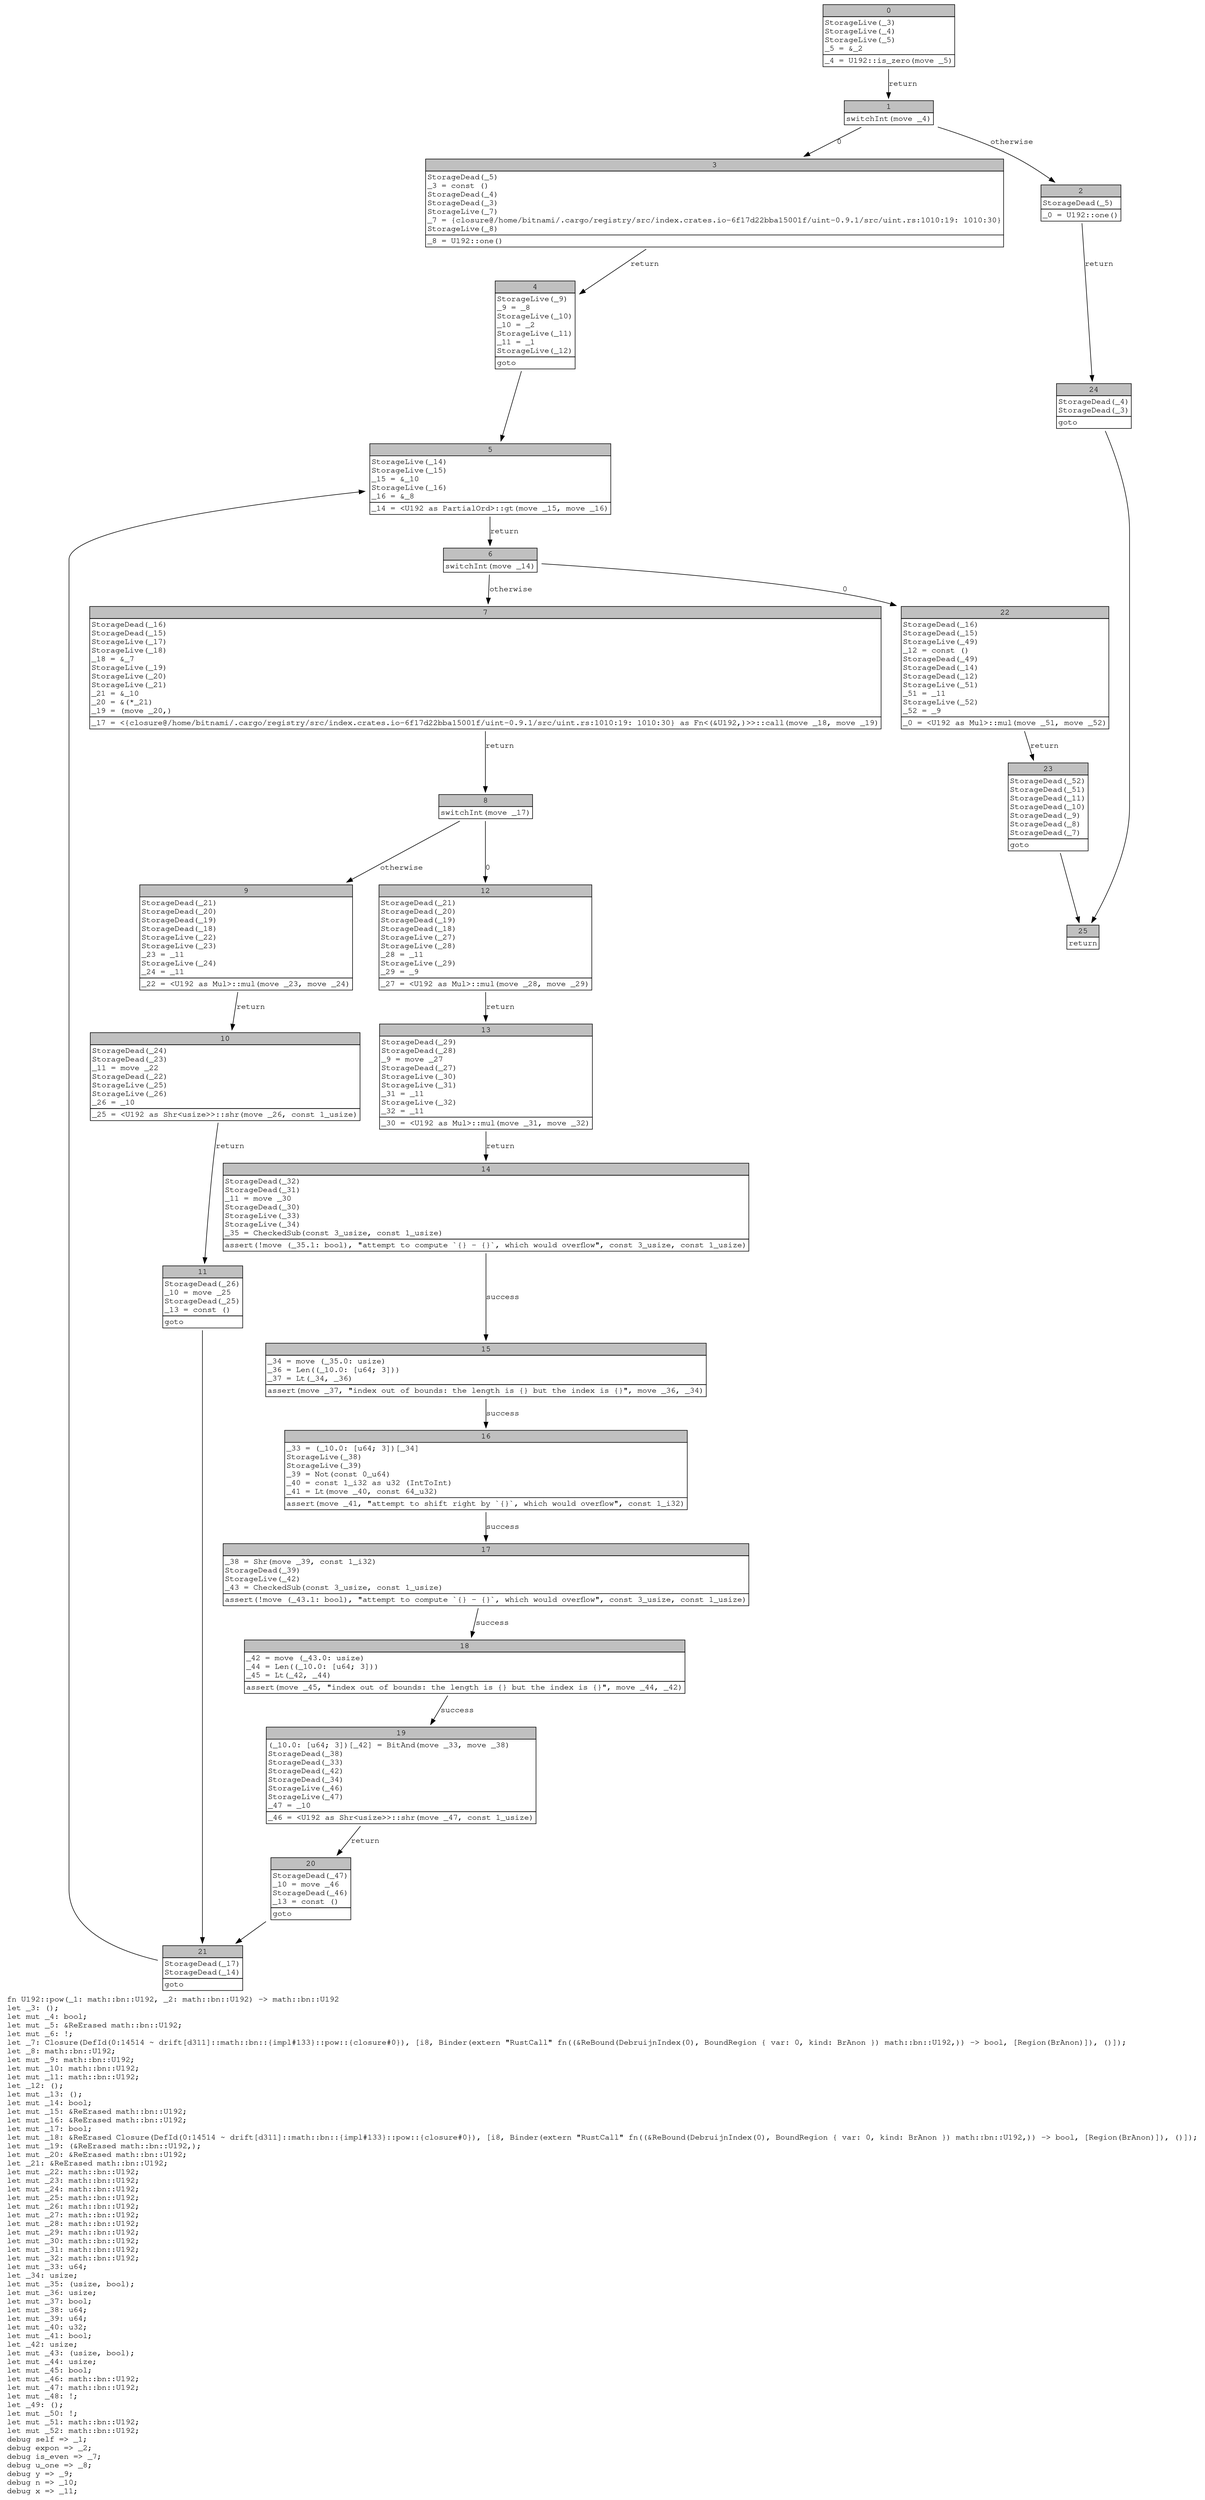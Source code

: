 digraph Mir_0_14513 {
    graph [fontname="Courier, monospace"];
    node [fontname="Courier, monospace"];
    edge [fontname="Courier, monospace"];
    label=<fn U192::pow(_1: math::bn::U192, _2: math::bn::U192) -&gt; math::bn::U192<br align="left"/>let _3: ();<br align="left"/>let mut _4: bool;<br align="left"/>let mut _5: &amp;ReErased math::bn::U192;<br align="left"/>let mut _6: !;<br align="left"/>let _7: Closure(DefId(0:14514 ~ drift[d311]::math::bn::{impl#133}::pow::{closure#0}), [i8, Binder(extern &quot;RustCall&quot; fn((&amp;ReBound(DebruijnIndex(0), BoundRegion { var: 0, kind: BrAnon }) math::bn::U192,)) -&gt; bool, [Region(BrAnon)]), ()]);<br align="left"/>let _8: math::bn::U192;<br align="left"/>let mut _9: math::bn::U192;<br align="left"/>let mut _10: math::bn::U192;<br align="left"/>let mut _11: math::bn::U192;<br align="left"/>let _12: ();<br align="left"/>let mut _13: ();<br align="left"/>let mut _14: bool;<br align="left"/>let mut _15: &amp;ReErased math::bn::U192;<br align="left"/>let mut _16: &amp;ReErased math::bn::U192;<br align="left"/>let mut _17: bool;<br align="left"/>let mut _18: &amp;ReErased Closure(DefId(0:14514 ~ drift[d311]::math::bn::{impl#133}::pow::{closure#0}), [i8, Binder(extern &quot;RustCall&quot; fn((&amp;ReBound(DebruijnIndex(0), BoundRegion { var: 0, kind: BrAnon }) math::bn::U192,)) -&gt; bool, [Region(BrAnon)]), ()]);<br align="left"/>let mut _19: (&amp;ReErased math::bn::U192,);<br align="left"/>let mut _20: &amp;ReErased math::bn::U192;<br align="left"/>let _21: &amp;ReErased math::bn::U192;<br align="left"/>let mut _22: math::bn::U192;<br align="left"/>let mut _23: math::bn::U192;<br align="left"/>let mut _24: math::bn::U192;<br align="left"/>let mut _25: math::bn::U192;<br align="left"/>let mut _26: math::bn::U192;<br align="left"/>let mut _27: math::bn::U192;<br align="left"/>let mut _28: math::bn::U192;<br align="left"/>let mut _29: math::bn::U192;<br align="left"/>let mut _30: math::bn::U192;<br align="left"/>let mut _31: math::bn::U192;<br align="left"/>let mut _32: math::bn::U192;<br align="left"/>let mut _33: u64;<br align="left"/>let _34: usize;<br align="left"/>let mut _35: (usize, bool);<br align="left"/>let mut _36: usize;<br align="left"/>let mut _37: bool;<br align="left"/>let mut _38: u64;<br align="left"/>let mut _39: u64;<br align="left"/>let mut _40: u32;<br align="left"/>let mut _41: bool;<br align="left"/>let _42: usize;<br align="left"/>let mut _43: (usize, bool);<br align="left"/>let mut _44: usize;<br align="left"/>let mut _45: bool;<br align="left"/>let mut _46: math::bn::U192;<br align="left"/>let mut _47: math::bn::U192;<br align="left"/>let mut _48: !;<br align="left"/>let _49: ();<br align="left"/>let mut _50: !;<br align="left"/>let mut _51: math::bn::U192;<br align="left"/>let mut _52: math::bn::U192;<br align="left"/>debug self =&gt; _1;<br align="left"/>debug expon =&gt; _2;<br align="left"/>debug is_even =&gt; _7;<br align="left"/>debug u_one =&gt; _8;<br align="left"/>debug y =&gt; _9;<br align="left"/>debug n =&gt; _10;<br align="left"/>debug x =&gt; _11;<br align="left"/>>;
    bb0__0_14513 [shape="none", label=<<table border="0" cellborder="1" cellspacing="0"><tr><td bgcolor="gray" align="center" colspan="1">0</td></tr><tr><td align="left" balign="left">StorageLive(_3)<br/>StorageLive(_4)<br/>StorageLive(_5)<br/>_5 = &amp;_2<br/></td></tr><tr><td align="left">_4 = U192::is_zero(move _5)</td></tr></table>>];
    bb1__0_14513 [shape="none", label=<<table border="0" cellborder="1" cellspacing="0"><tr><td bgcolor="gray" align="center" colspan="1">1</td></tr><tr><td align="left">switchInt(move _4)</td></tr></table>>];
    bb2__0_14513 [shape="none", label=<<table border="0" cellborder="1" cellspacing="0"><tr><td bgcolor="gray" align="center" colspan="1">2</td></tr><tr><td align="left" balign="left">StorageDead(_5)<br/></td></tr><tr><td align="left">_0 = U192::one()</td></tr></table>>];
    bb3__0_14513 [shape="none", label=<<table border="0" cellborder="1" cellspacing="0"><tr><td bgcolor="gray" align="center" colspan="1">3</td></tr><tr><td align="left" balign="left">StorageDead(_5)<br/>_3 = const ()<br/>StorageDead(_4)<br/>StorageDead(_3)<br/>StorageLive(_7)<br/>_7 = {closure@/home/bitnami/.cargo/registry/src/index.crates.io-6f17d22bba15001f/uint-0.9.1/src/uint.rs:1010:19: 1010:30}<br/>StorageLive(_8)<br/></td></tr><tr><td align="left">_8 = U192::one()</td></tr></table>>];
    bb4__0_14513 [shape="none", label=<<table border="0" cellborder="1" cellspacing="0"><tr><td bgcolor="gray" align="center" colspan="1">4</td></tr><tr><td align="left" balign="left">StorageLive(_9)<br/>_9 = _8<br/>StorageLive(_10)<br/>_10 = _2<br/>StorageLive(_11)<br/>_11 = _1<br/>StorageLive(_12)<br/></td></tr><tr><td align="left">goto</td></tr></table>>];
    bb5__0_14513 [shape="none", label=<<table border="0" cellborder="1" cellspacing="0"><tr><td bgcolor="gray" align="center" colspan="1">5</td></tr><tr><td align="left" balign="left">StorageLive(_14)<br/>StorageLive(_15)<br/>_15 = &amp;_10<br/>StorageLive(_16)<br/>_16 = &amp;_8<br/></td></tr><tr><td align="left">_14 = &lt;U192 as PartialOrd&gt;::gt(move _15, move _16)</td></tr></table>>];
    bb6__0_14513 [shape="none", label=<<table border="0" cellborder="1" cellspacing="0"><tr><td bgcolor="gray" align="center" colspan="1">6</td></tr><tr><td align="left">switchInt(move _14)</td></tr></table>>];
    bb7__0_14513 [shape="none", label=<<table border="0" cellborder="1" cellspacing="0"><tr><td bgcolor="gray" align="center" colspan="1">7</td></tr><tr><td align="left" balign="left">StorageDead(_16)<br/>StorageDead(_15)<br/>StorageLive(_17)<br/>StorageLive(_18)<br/>_18 = &amp;_7<br/>StorageLive(_19)<br/>StorageLive(_20)<br/>StorageLive(_21)<br/>_21 = &amp;_10<br/>_20 = &amp;(*_21)<br/>_19 = (move _20,)<br/></td></tr><tr><td align="left">_17 = &lt;{closure@/home/bitnami/.cargo/registry/src/index.crates.io-6f17d22bba15001f/uint-0.9.1/src/uint.rs:1010:19: 1010:30} as Fn&lt;(&amp;U192,)&gt;&gt;::call(move _18, move _19)</td></tr></table>>];
    bb8__0_14513 [shape="none", label=<<table border="0" cellborder="1" cellspacing="0"><tr><td bgcolor="gray" align="center" colspan="1">8</td></tr><tr><td align="left">switchInt(move _17)</td></tr></table>>];
    bb9__0_14513 [shape="none", label=<<table border="0" cellborder="1" cellspacing="0"><tr><td bgcolor="gray" align="center" colspan="1">9</td></tr><tr><td align="left" balign="left">StorageDead(_21)<br/>StorageDead(_20)<br/>StorageDead(_19)<br/>StorageDead(_18)<br/>StorageLive(_22)<br/>StorageLive(_23)<br/>_23 = _11<br/>StorageLive(_24)<br/>_24 = _11<br/></td></tr><tr><td align="left">_22 = &lt;U192 as Mul&gt;::mul(move _23, move _24)</td></tr></table>>];
    bb10__0_14513 [shape="none", label=<<table border="0" cellborder="1" cellspacing="0"><tr><td bgcolor="gray" align="center" colspan="1">10</td></tr><tr><td align="left" balign="left">StorageDead(_24)<br/>StorageDead(_23)<br/>_11 = move _22<br/>StorageDead(_22)<br/>StorageLive(_25)<br/>StorageLive(_26)<br/>_26 = _10<br/></td></tr><tr><td align="left">_25 = &lt;U192 as Shr&lt;usize&gt;&gt;::shr(move _26, const 1_usize)</td></tr></table>>];
    bb11__0_14513 [shape="none", label=<<table border="0" cellborder="1" cellspacing="0"><tr><td bgcolor="gray" align="center" colspan="1">11</td></tr><tr><td align="left" balign="left">StorageDead(_26)<br/>_10 = move _25<br/>StorageDead(_25)<br/>_13 = const ()<br/></td></tr><tr><td align="left">goto</td></tr></table>>];
    bb12__0_14513 [shape="none", label=<<table border="0" cellborder="1" cellspacing="0"><tr><td bgcolor="gray" align="center" colspan="1">12</td></tr><tr><td align="left" balign="left">StorageDead(_21)<br/>StorageDead(_20)<br/>StorageDead(_19)<br/>StorageDead(_18)<br/>StorageLive(_27)<br/>StorageLive(_28)<br/>_28 = _11<br/>StorageLive(_29)<br/>_29 = _9<br/></td></tr><tr><td align="left">_27 = &lt;U192 as Mul&gt;::mul(move _28, move _29)</td></tr></table>>];
    bb13__0_14513 [shape="none", label=<<table border="0" cellborder="1" cellspacing="0"><tr><td bgcolor="gray" align="center" colspan="1">13</td></tr><tr><td align="left" balign="left">StorageDead(_29)<br/>StorageDead(_28)<br/>_9 = move _27<br/>StorageDead(_27)<br/>StorageLive(_30)<br/>StorageLive(_31)<br/>_31 = _11<br/>StorageLive(_32)<br/>_32 = _11<br/></td></tr><tr><td align="left">_30 = &lt;U192 as Mul&gt;::mul(move _31, move _32)</td></tr></table>>];
    bb14__0_14513 [shape="none", label=<<table border="0" cellborder="1" cellspacing="0"><tr><td bgcolor="gray" align="center" colspan="1">14</td></tr><tr><td align="left" balign="left">StorageDead(_32)<br/>StorageDead(_31)<br/>_11 = move _30<br/>StorageDead(_30)<br/>StorageLive(_33)<br/>StorageLive(_34)<br/>_35 = CheckedSub(const 3_usize, const 1_usize)<br/></td></tr><tr><td align="left">assert(!move (_35.1: bool), &quot;attempt to compute `{} - {}`, which would overflow&quot;, const 3_usize, const 1_usize)</td></tr></table>>];
    bb15__0_14513 [shape="none", label=<<table border="0" cellborder="1" cellspacing="0"><tr><td bgcolor="gray" align="center" colspan="1">15</td></tr><tr><td align="left" balign="left">_34 = move (_35.0: usize)<br/>_36 = Len((_10.0: [u64; 3]))<br/>_37 = Lt(_34, _36)<br/></td></tr><tr><td align="left">assert(move _37, &quot;index out of bounds: the length is {} but the index is {}&quot;, move _36, _34)</td></tr></table>>];
    bb16__0_14513 [shape="none", label=<<table border="0" cellborder="1" cellspacing="0"><tr><td bgcolor="gray" align="center" colspan="1">16</td></tr><tr><td align="left" balign="left">_33 = (_10.0: [u64; 3])[_34]<br/>StorageLive(_38)<br/>StorageLive(_39)<br/>_39 = Not(const 0_u64)<br/>_40 = const 1_i32 as u32 (IntToInt)<br/>_41 = Lt(move _40, const 64_u32)<br/></td></tr><tr><td align="left">assert(move _41, &quot;attempt to shift right by `{}`, which would overflow&quot;, const 1_i32)</td></tr></table>>];
    bb17__0_14513 [shape="none", label=<<table border="0" cellborder="1" cellspacing="0"><tr><td bgcolor="gray" align="center" colspan="1">17</td></tr><tr><td align="left" balign="left">_38 = Shr(move _39, const 1_i32)<br/>StorageDead(_39)<br/>StorageLive(_42)<br/>_43 = CheckedSub(const 3_usize, const 1_usize)<br/></td></tr><tr><td align="left">assert(!move (_43.1: bool), &quot;attempt to compute `{} - {}`, which would overflow&quot;, const 3_usize, const 1_usize)</td></tr></table>>];
    bb18__0_14513 [shape="none", label=<<table border="0" cellborder="1" cellspacing="0"><tr><td bgcolor="gray" align="center" colspan="1">18</td></tr><tr><td align="left" balign="left">_42 = move (_43.0: usize)<br/>_44 = Len((_10.0: [u64; 3]))<br/>_45 = Lt(_42, _44)<br/></td></tr><tr><td align="left">assert(move _45, &quot;index out of bounds: the length is {} but the index is {}&quot;, move _44, _42)</td></tr></table>>];
    bb19__0_14513 [shape="none", label=<<table border="0" cellborder="1" cellspacing="0"><tr><td bgcolor="gray" align="center" colspan="1">19</td></tr><tr><td align="left" balign="left">(_10.0: [u64; 3])[_42] = BitAnd(move _33, move _38)<br/>StorageDead(_38)<br/>StorageDead(_33)<br/>StorageDead(_42)<br/>StorageDead(_34)<br/>StorageLive(_46)<br/>StorageLive(_47)<br/>_47 = _10<br/></td></tr><tr><td align="left">_46 = &lt;U192 as Shr&lt;usize&gt;&gt;::shr(move _47, const 1_usize)</td></tr></table>>];
    bb20__0_14513 [shape="none", label=<<table border="0" cellborder="1" cellspacing="0"><tr><td bgcolor="gray" align="center" colspan="1">20</td></tr><tr><td align="left" balign="left">StorageDead(_47)<br/>_10 = move _46<br/>StorageDead(_46)<br/>_13 = const ()<br/></td></tr><tr><td align="left">goto</td></tr></table>>];
    bb21__0_14513 [shape="none", label=<<table border="0" cellborder="1" cellspacing="0"><tr><td bgcolor="gray" align="center" colspan="1">21</td></tr><tr><td align="left" balign="left">StorageDead(_17)<br/>StorageDead(_14)<br/></td></tr><tr><td align="left">goto</td></tr></table>>];
    bb22__0_14513 [shape="none", label=<<table border="0" cellborder="1" cellspacing="0"><tr><td bgcolor="gray" align="center" colspan="1">22</td></tr><tr><td align="left" balign="left">StorageDead(_16)<br/>StorageDead(_15)<br/>StorageLive(_49)<br/>_12 = const ()<br/>StorageDead(_49)<br/>StorageDead(_14)<br/>StorageDead(_12)<br/>StorageLive(_51)<br/>_51 = _11<br/>StorageLive(_52)<br/>_52 = _9<br/></td></tr><tr><td align="left">_0 = &lt;U192 as Mul&gt;::mul(move _51, move _52)</td></tr></table>>];
    bb23__0_14513 [shape="none", label=<<table border="0" cellborder="1" cellspacing="0"><tr><td bgcolor="gray" align="center" colspan="1">23</td></tr><tr><td align="left" balign="left">StorageDead(_52)<br/>StorageDead(_51)<br/>StorageDead(_11)<br/>StorageDead(_10)<br/>StorageDead(_9)<br/>StorageDead(_8)<br/>StorageDead(_7)<br/></td></tr><tr><td align="left">goto</td></tr></table>>];
    bb24__0_14513 [shape="none", label=<<table border="0" cellborder="1" cellspacing="0"><tr><td bgcolor="gray" align="center" colspan="1">24</td></tr><tr><td align="left" balign="left">StorageDead(_4)<br/>StorageDead(_3)<br/></td></tr><tr><td align="left">goto</td></tr></table>>];
    bb25__0_14513 [shape="none", label=<<table border="0" cellborder="1" cellspacing="0"><tr><td bgcolor="gray" align="center" colspan="1">25</td></tr><tr><td align="left">return</td></tr></table>>];
    bb0__0_14513 -> bb1__0_14513 [label="return"];
    bb1__0_14513 -> bb3__0_14513 [label="0"];
    bb1__0_14513 -> bb2__0_14513 [label="otherwise"];
    bb2__0_14513 -> bb24__0_14513 [label="return"];
    bb3__0_14513 -> bb4__0_14513 [label="return"];
    bb4__0_14513 -> bb5__0_14513 [label=""];
    bb5__0_14513 -> bb6__0_14513 [label="return"];
    bb6__0_14513 -> bb22__0_14513 [label="0"];
    bb6__0_14513 -> bb7__0_14513 [label="otherwise"];
    bb7__0_14513 -> bb8__0_14513 [label="return"];
    bb8__0_14513 -> bb12__0_14513 [label="0"];
    bb8__0_14513 -> bb9__0_14513 [label="otherwise"];
    bb9__0_14513 -> bb10__0_14513 [label="return"];
    bb10__0_14513 -> bb11__0_14513 [label="return"];
    bb11__0_14513 -> bb21__0_14513 [label=""];
    bb12__0_14513 -> bb13__0_14513 [label="return"];
    bb13__0_14513 -> bb14__0_14513 [label="return"];
    bb14__0_14513 -> bb15__0_14513 [label="success"];
    bb15__0_14513 -> bb16__0_14513 [label="success"];
    bb16__0_14513 -> bb17__0_14513 [label="success"];
    bb17__0_14513 -> bb18__0_14513 [label="success"];
    bb18__0_14513 -> bb19__0_14513 [label="success"];
    bb19__0_14513 -> bb20__0_14513 [label="return"];
    bb20__0_14513 -> bb21__0_14513 [label=""];
    bb21__0_14513 -> bb5__0_14513 [label=""];
    bb22__0_14513 -> bb23__0_14513 [label="return"];
    bb23__0_14513 -> bb25__0_14513 [label=""];
    bb24__0_14513 -> bb25__0_14513 [label=""];
}
